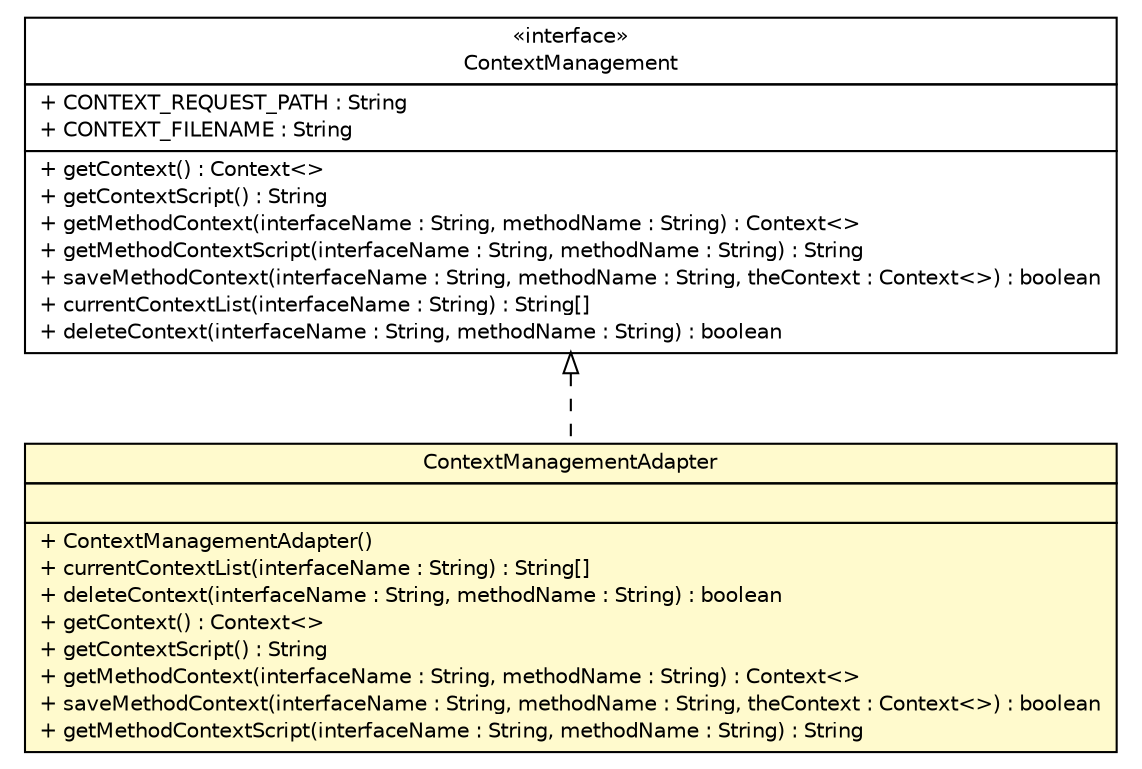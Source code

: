#!/usr/local/bin/dot
#
# Class diagram 
# Generated by UMLGraph version R5_6 (http://www.umlgraph.org/)
#

digraph G {
	edge [fontname="Helvetica",fontsize=10,labelfontname="Helvetica",labelfontsize=10];
	node [fontname="Helvetica",fontsize=10,shape=plaintext];
	nodesep=0.25;
	ranksep=0.5;
	// sorcer.core.ContextManagement
	c170558 [label=<<table title="sorcer.core.ContextManagement" border="0" cellborder="1" cellspacing="0" cellpadding="2" port="p" href="../ContextManagement.html">
		<tr><td><table border="0" cellspacing="0" cellpadding="1">
<tr><td align="center" balign="center"> &#171;interface&#187; </td></tr>
<tr><td align="center" balign="center"> ContextManagement </td></tr>
		</table></td></tr>
		<tr><td><table border="0" cellspacing="0" cellpadding="1">
<tr><td align="left" balign="left"> + CONTEXT_REQUEST_PATH : String </td></tr>
<tr><td align="left" balign="left"> + CONTEXT_FILENAME : String </td></tr>
		</table></td></tr>
		<tr><td><table border="0" cellspacing="0" cellpadding="1">
<tr><td align="left" balign="left"> + getContext() : Context&lt;&gt; </td></tr>
<tr><td align="left" balign="left"> + getContextScript() : String </td></tr>
<tr><td align="left" balign="left"> + getMethodContext(interfaceName : String, methodName : String) : Context&lt;&gt; </td></tr>
<tr><td align="left" balign="left"> + getMethodContextScript(interfaceName : String, methodName : String) : String </td></tr>
<tr><td align="left" balign="left"> + saveMethodContext(interfaceName : String, methodName : String, theContext : Context&lt;&gt;) : boolean </td></tr>
<tr><td align="left" balign="left"> + currentContextList(interfaceName : String) : String[] </td></tr>
<tr><td align="left" balign="left"> + deleteContext(interfaceName : String, methodName : String) : boolean </td></tr>
		</table></td></tr>
		</table>>, URL="../ContextManagement.html", fontname="Helvetica", fontcolor="black", fontsize=10.0];
	// sorcer.core.context.ContextManagementAdapter
	c170749 [label=<<table title="sorcer.core.context.ContextManagementAdapter" border="0" cellborder="1" cellspacing="0" cellpadding="2" port="p" bgcolor="lemonChiffon" href="./ContextManagementAdapter.html">
		<tr><td><table border="0" cellspacing="0" cellpadding="1">
<tr><td align="center" balign="center"> ContextManagementAdapter </td></tr>
		</table></td></tr>
		<tr><td><table border="0" cellspacing="0" cellpadding="1">
<tr><td align="left" balign="left">  </td></tr>
		</table></td></tr>
		<tr><td><table border="0" cellspacing="0" cellpadding="1">
<tr><td align="left" balign="left"> + ContextManagementAdapter() </td></tr>
<tr><td align="left" balign="left"> + currentContextList(interfaceName : String) : String[] </td></tr>
<tr><td align="left" balign="left"> + deleteContext(interfaceName : String, methodName : String) : boolean </td></tr>
<tr><td align="left" balign="left"> + getContext() : Context&lt;&gt; </td></tr>
<tr><td align="left" balign="left"> + getContextScript() : String </td></tr>
<tr><td align="left" balign="left"> + getMethodContext(interfaceName : String, methodName : String) : Context&lt;&gt; </td></tr>
<tr><td align="left" balign="left"> + saveMethodContext(interfaceName : String, methodName : String, theContext : Context&lt;&gt;) : boolean </td></tr>
<tr><td align="left" balign="left"> + getMethodContextScript(interfaceName : String, methodName : String) : String </td></tr>
		</table></td></tr>
		</table>>, URL="./ContextManagementAdapter.html", fontname="Helvetica", fontcolor="black", fontsize=10.0];
	//sorcer.core.context.ContextManagementAdapter implements sorcer.core.ContextManagement
	c170558:p -> c170749:p [dir=back,arrowtail=empty,style=dashed];
}

